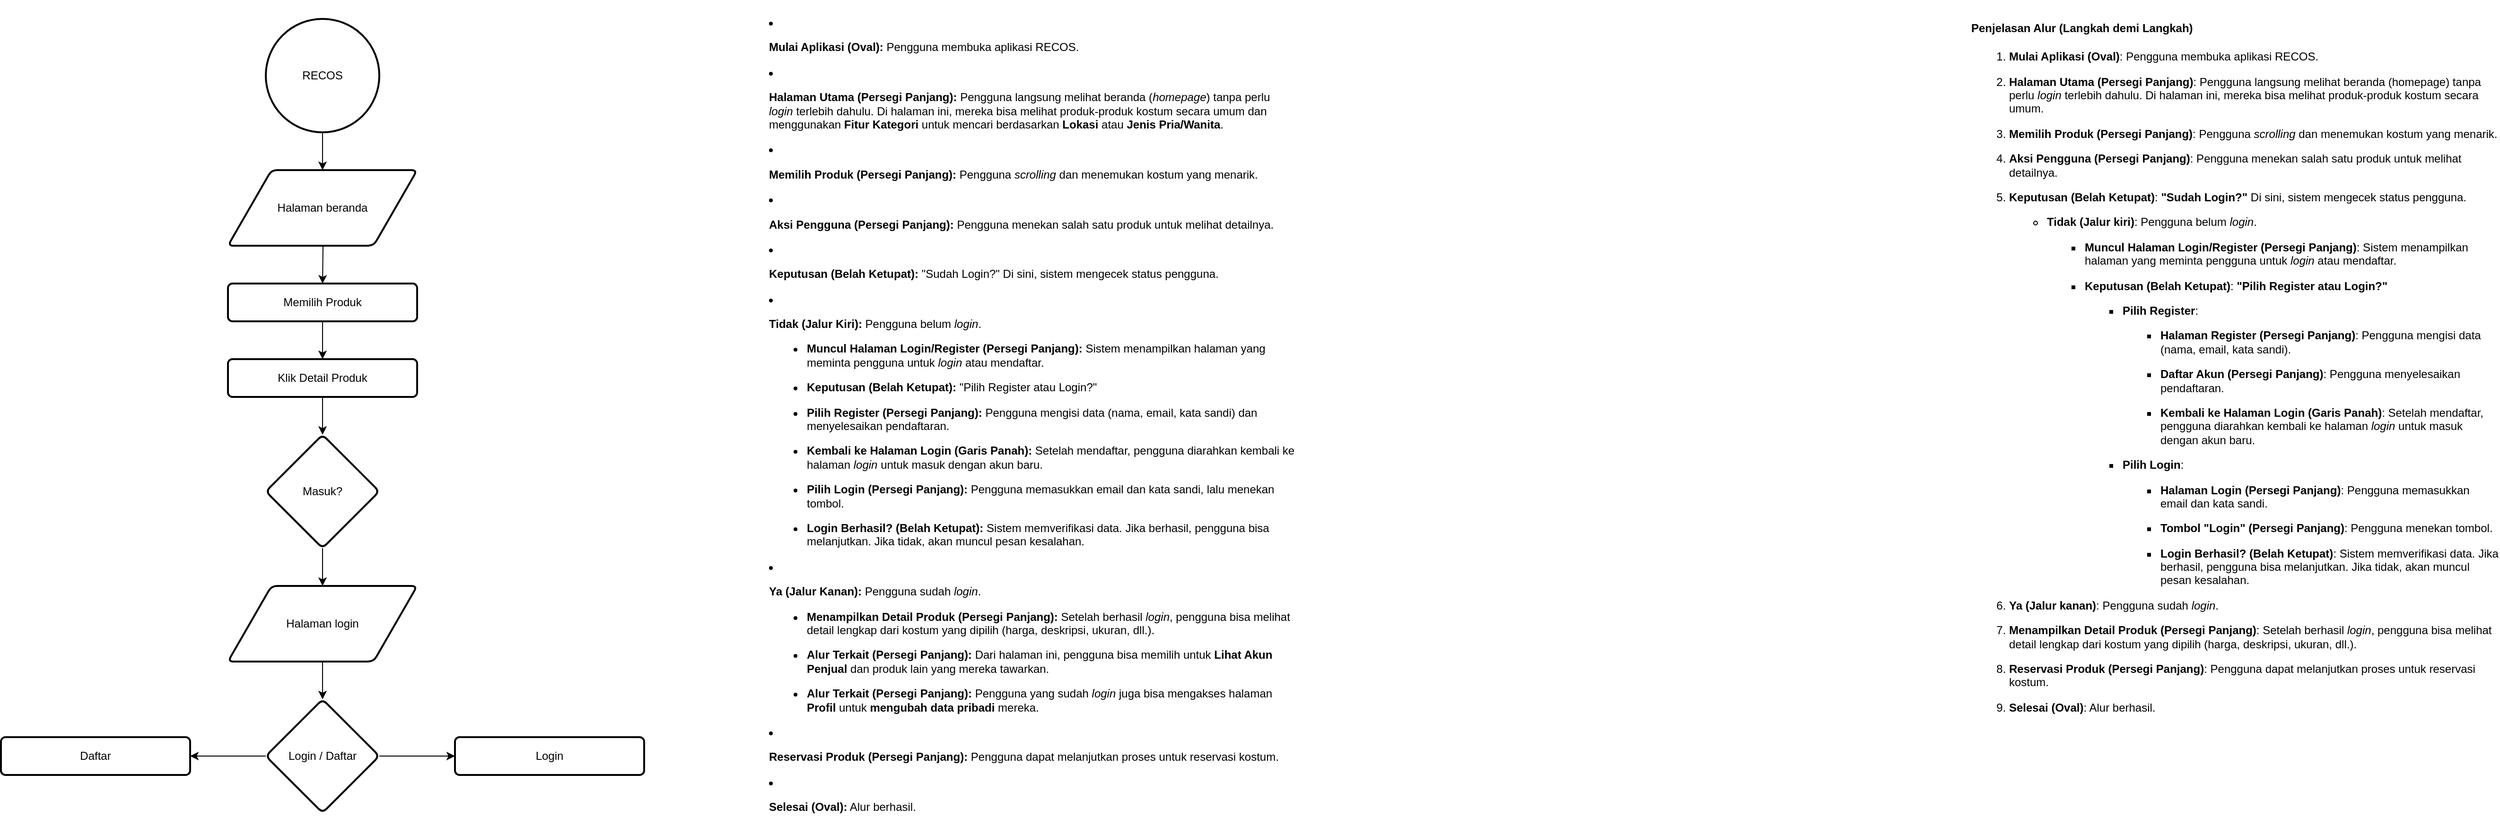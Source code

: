 <mxfile version="28.2.0">
  <diagram id="C5RBs43oDa-KdzZeNtuy" name="Page-1">
    <mxGraphModel dx="2316" dy="1933" grid="1" gridSize="10" guides="1" tooltips="1" connect="1" arrows="1" fold="1" page="1" pageScale="1" pageWidth="827" pageHeight="1169" math="0" shadow="0">
      <root>
        <mxCell id="WIyWlLk6GJQsqaUBKTNV-0" />
        <mxCell id="WIyWlLk6GJQsqaUBKTNV-1" parent="WIyWlLk6GJQsqaUBKTNV-0" />
        <mxCell id="-zmCf4B3LudVhM_SFmna-3" value="" style="edgeStyle=orthogonalEdgeStyle;rounded=0;orthogonalLoop=1;jettySize=auto;html=1;" edge="1" parent="WIyWlLk6GJQsqaUBKTNV-1" source="-zmCf4B3LudVhM_SFmna-1" target="-zmCf4B3LudVhM_SFmna-2">
          <mxGeometry relative="1" as="geometry" />
        </mxCell>
        <mxCell id="-zmCf4B3LudVhM_SFmna-1" value="RECOS" style="strokeWidth=2;html=1;shape=mxgraph.flowchart.start_2;whiteSpace=wrap;" vertex="1" parent="WIyWlLk6GJQsqaUBKTNV-1">
          <mxGeometry x="120" y="-680" width="120" height="120" as="geometry" />
        </mxCell>
        <mxCell id="-zmCf4B3LudVhM_SFmna-5" value="" style="edgeStyle=orthogonalEdgeStyle;rounded=0;orthogonalLoop=1;jettySize=auto;html=1;" edge="1" parent="WIyWlLk6GJQsqaUBKTNV-1" target="-zmCf4B3LudVhM_SFmna-4">
          <mxGeometry relative="1" as="geometry">
            <mxPoint x="180" y="-480" as="sourcePoint" />
          </mxGeometry>
        </mxCell>
        <mxCell id="-zmCf4B3LudVhM_SFmna-2" value="Halaman beranda" style="shape=parallelogram;html=1;strokeWidth=2;perimeter=parallelogramPerimeter;whiteSpace=wrap;rounded=1;arcSize=12;size=0.23;" vertex="1" parent="WIyWlLk6GJQsqaUBKTNV-1">
          <mxGeometry x="80" y="-520" width="200" height="80" as="geometry" />
        </mxCell>
        <mxCell id="-zmCf4B3LudVhM_SFmna-7" value="" style="edgeStyle=orthogonalEdgeStyle;rounded=0;orthogonalLoop=1;jettySize=auto;html=1;" edge="1" parent="WIyWlLk6GJQsqaUBKTNV-1" source="-zmCf4B3LudVhM_SFmna-4" target="-zmCf4B3LudVhM_SFmna-6">
          <mxGeometry relative="1" as="geometry" />
        </mxCell>
        <mxCell id="-zmCf4B3LudVhM_SFmna-4" value="Memilih Produk" style="whiteSpace=wrap;html=1;strokeWidth=2;rounded=1;arcSize=12;" vertex="1" parent="WIyWlLk6GJQsqaUBKTNV-1">
          <mxGeometry x="80" y="-400" width="200" height="40" as="geometry" />
        </mxCell>
        <mxCell id="-zmCf4B3LudVhM_SFmna-50" value="" style="edgeStyle=orthogonalEdgeStyle;rounded=0;orthogonalLoop=1;jettySize=auto;html=1;" edge="1" parent="WIyWlLk6GJQsqaUBKTNV-1" source="-zmCf4B3LudVhM_SFmna-6" target="-zmCf4B3LudVhM_SFmna-49">
          <mxGeometry relative="1" as="geometry" />
        </mxCell>
        <mxCell id="-zmCf4B3LudVhM_SFmna-6" value="Klik Detail Produk" style="whiteSpace=wrap;html=1;strokeWidth=2;rounded=1;arcSize=12;" vertex="1" parent="WIyWlLk6GJQsqaUBKTNV-1">
          <mxGeometry x="80" y="-320" width="200" height="40" as="geometry" />
        </mxCell>
        <mxCell id="-zmCf4B3LudVhM_SFmna-26" value="&lt;h4&gt;Penjelasan Alur (Langkah demi Langkah)&lt;/h4&gt;&lt;p&gt;&lt;/p&gt;&lt;ol start=&quot;1&quot;&gt;&lt;li&gt;&lt;p&gt;&lt;b&gt;Mulai Aplikasi (Oval)&lt;/b&gt;: Pengguna membuka aplikasi RECOS.&lt;/p&gt;&lt;/li&gt;&lt;li&gt;&lt;p&gt;&lt;b&gt;Halaman Utama (Persegi Panjang)&lt;/b&gt;: Pengguna langsung melihat beranda (homepage) tanpa perlu &lt;i&gt;login&lt;/i&gt; terlebih dahulu. Di halaman ini, mereka bisa melihat produk-produk kostum secara umum.&lt;/p&gt;&lt;/li&gt;&lt;li&gt;&lt;p&gt;&lt;b&gt;Memilih Produk (Persegi Panjang)&lt;/b&gt;: Pengguna &lt;i&gt;scrolling&lt;/i&gt; dan menemukan kostum yang menarik.&lt;/p&gt;&lt;/li&gt;&lt;li&gt;&lt;p&gt;&lt;b&gt;Aksi Pengguna (Persegi Panjang)&lt;/b&gt;: Pengguna menekan salah satu produk untuk melihat detailnya.&lt;/p&gt;&lt;/li&gt;&lt;li&gt;&lt;p&gt;&lt;b&gt;Keputusan (Belah Ketupat)&lt;/b&gt;: &lt;b&gt;&quot;Sudah Login?&quot;&lt;/b&gt; Di sini, sistem mengecek status pengguna.&lt;/p&gt;&lt;ul&gt;&lt;li&gt;&lt;p&gt;&lt;b&gt;Tidak (Jalur kiri)&lt;/b&gt;: Pengguna belum &lt;i&gt;login&lt;/i&gt;.&lt;/p&gt;&lt;ul&gt;&lt;li&gt;&lt;p&gt;&lt;b&gt;Muncul Halaman Login/Register (Persegi Panjang)&lt;/b&gt;: Sistem menampilkan halaman yang meminta pengguna untuk &lt;i&gt;login&lt;/i&gt; atau mendaftar.&lt;/p&gt;&lt;/li&gt;&lt;li&gt;&lt;p&gt;&lt;b&gt;Keputusan (Belah Ketupat)&lt;/b&gt;: &lt;b&gt;&quot;Pilih Register atau Login?&quot;&lt;/b&gt;&lt;/p&gt;&lt;ul&gt;&lt;li&gt;&lt;p&gt;&lt;b&gt;Pilih Register&lt;/b&gt;:&lt;/p&gt;&lt;ul&gt;&lt;li&gt;&lt;p&gt;&lt;b&gt;Halaman Register (Persegi Panjang)&lt;/b&gt;: Pengguna mengisi data (nama, email, kata sandi).&lt;/p&gt;&lt;/li&gt;&lt;li&gt;&lt;p&gt;&lt;b&gt;Daftar Akun (Persegi Panjang)&lt;/b&gt;: Pengguna menyelesaikan pendaftaran.&lt;/p&gt;&lt;/li&gt;&lt;li&gt;&lt;p&gt;&lt;b&gt;Kembali ke Halaman Login (Garis Panah)&lt;/b&gt;: Setelah mendaftar, pengguna diarahkan kembali ke halaman &lt;i&gt;login&lt;/i&gt; untuk masuk dengan akun baru.&lt;/p&gt;&lt;/li&gt;&lt;/ul&gt;&lt;/li&gt;&lt;li&gt;&lt;p&gt;&lt;b&gt;Pilih Login&lt;/b&gt;:&lt;/p&gt;&lt;ul&gt;&lt;li&gt;&lt;p&gt;&lt;b&gt;Halaman Login (Persegi Panjang)&lt;/b&gt;: Pengguna memasukkan email dan kata sandi.&lt;/p&gt;&lt;/li&gt;&lt;li&gt;&lt;p&gt;&lt;b&gt;Tombol &quot;Login&quot; (Persegi Panjang)&lt;/b&gt;: Pengguna menekan tombol.&lt;/p&gt;&lt;/li&gt;&lt;li&gt;&lt;p&gt;&lt;b&gt;Login Berhasil? (Belah Ketupat)&lt;/b&gt;: Sistem memverifikasi data. Jika berhasil, pengguna bisa melanjutkan. Jika tidak, akan muncul pesan kesalahan.&lt;/p&gt;&lt;/li&gt;&lt;/ul&gt;&lt;/li&gt;&lt;/ul&gt;&lt;/li&gt;&lt;/ul&gt;&lt;/li&gt;&lt;/ul&gt;&lt;/li&gt;&lt;li&gt;&lt;p&gt;&lt;b&gt;Ya (Jalur kanan)&lt;/b&gt;: Pengguna sudah &lt;i&gt;login&lt;/i&gt;.&lt;/p&gt;&lt;/li&gt;&lt;li&gt;&lt;p&gt;&lt;b&gt;Menampilkan Detail Produk (Persegi Panjang)&lt;/b&gt;: Setelah berhasil &lt;i&gt;login&lt;/i&gt;, pengguna bisa melihat detail lengkap dari kostum yang dipilih (harga, deskripsi, ukuran, dll.).&lt;/p&gt;&lt;/li&gt;&lt;li&gt;&lt;p&gt;&lt;b&gt;Reservasi Produk (Persegi Panjang)&lt;/b&gt;: Pengguna dapat melanjutkan proses untuk reservasi kostum.&lt;/p&gt;&lt;/li&gt;&lt;li&gt;&lt;p&gt;&lt;b&gt;Selesai (Oval)&lt;/b&gt;: Alur berhasil.&lt;/p&gt;&lt;/li&gt;&lt;/ol&gt;" style="text;whiteSpace=wrap;html=1;" vertex="1" parent="WIyWlLk6GJQsqaUBKTNV-1">
          <mxGeometry x="1921" y="-700" width="560" height="840" as="geometry" />
        </mxCell>
        <mxCell id="-zmCf4B3LudVhM_SFmna-48" value="&lt;li&gt;&lt;p&gt;&lt;b&gt;Mulai Aplikasi (Oval):&lt;/b&gt; Pengguna membuka aplikasi RECOS.&lt;/p&gt;&lt;/li&gt;&lt;li&gt;&lt;p&gt;&lt;b&gt;Halaman Utama (Persegi Panjang):&lt;/b&gt; Pengguna langsung melihat beranda (&lt;i&gt;homepage&lt;/i&gt;) tanpa perlu &lt;i&gt;login&lt;/i&gt; terlebih dahulu. Di halaman ini, mereka bisa melihat produk-produk kostum secara umum dan menggunakan &lt;b&gt;Fitur Kategori&lt;/b&gt; untuk mencari berdasarkan &lt;b&gt;Lokasi&lt;/b&gt; atau &lt;b&gt;Jenis Pria/Wanita&lt;/b&gt;.&lt;/p&gt;&lt;/li&gt;&lt;li&gt;&lt;p&gt;&lt;b&gt;Memilih Produk (Persegi Panjang):&lt;/b&gt; Pengguna &lt;i&gt;scrolling&lt;/i&gt; dan menemukan kostum yang menarik.&lt;/p&gt;&lt;/li&gt;&lt;li&gt;&lt;p&gt;&lt;b&gt;Aksi Pengguna (Persegi Panjang):&lt;/b&gt; Pengguna menekan salah satu produk untuk melihat detailnya.&lt;/p&gt;&lt;/li&gt;&lt;li&gt;&lt;p&gt;&lt;b&gt;Keputusan (Belah Ketupat):&lt;/b&gt; &quot;Sudah Login?&quot; Di sini, sistem mengecek status pengguna.&lt;/p&gt;&lt;/li&gt;&lt;li&gt;&lt;p&gt;&lt;b&gt;Tidak (Jalur Kiri):&lt;/b&gt; Pengguna belum &lt;i&gt;login&lt;/i&gt;.&lt;/p&gt;&lt;ul&gt;&lt;li&gt;&lt;p&gt;&lt;b&gt;Muncul Halaman Login/Register (Persegi Panjang):&lt;/b&gt; Sistem menampilkan halaman yang meminta pengguna untuk &lt;i&gt;login&lt;/i&gt; atau mendaftar.&lt;/p&gt;&lt;/li&gt;&lt;li&gt;&lt;p&gt;&lt;b&gt;Keputusan (Belah Ketupat):&lt;/b&gt; &quot;Pilih Register atau Login?&quot;&lt;/p&gt;&lt;/li&gt;&lt;li&gt;&lt;p&gt;&lt;b&gt;Pilih Register (Persegi Panjang):&lt;/b&gt; Pengguna mengisi data (nama, email, kata sandi) dan menyelesaikan pendaftaran.&lt;/p&gt;&lt;/li&gt;&lt;li&gt;&lt;p&gt;&lt;b&gt;Kembali ke Halaman Login (Garis Panah):&lt;/b&gt; Setelah mendaftar, pengguna diarahkan kembali ke halaman &lt;i&gt;login&lt;/i&gt; untuk masuk dengan akun baru.&lt;/p&gt;&lt;/li&gt;&lt;li&gt;&lt;p&gt;&lt;b&gt;Pilih Login (Persegi Panjang):&lt;/b&gt; Pengguna memasukkan email dan kata sandi, lalu menekan tombol.&lt;/p&gt;&lt;/li&gt;&lt;li&gt;&lt;p&gt;&lt;b&gt;Login Berhasil? (Belah Ketupat):&lt;/b&gt; Sistem memverifikasi data. Jika berhasil, pengguna bisa melanjutkan. Jika tidak, akan muncul pesan kesalahan.&lt;/p&gt;&lt;/li&gt;&lt;/ul&gt;&lt;/li&gt;&lt;li&gt;&lt;p&gt;&lt;b&gt;Ya (Jalur Kanan):&lt;/b&gt; Pengguna sudah &lt;i&gt;login&lt;/i&gt;.&lt;/p&gt;&lt;ul&gt;&lt;li&gt;&lt;p&gt;&lt;b&gt;Menampilkan Detail Produk (Persegi Panjang):&lt;/b&gt; Setelah berhasil &lt;i&gt;login&lt;/i&gt;, pengguna bisa melihat detail lengkap dari kostum yang dipilih (harga, deskripsi, ukuran, dll.).&lt;/p&gt;&lt;/li&gt;&lt;li&gt;&lt;p&gt;&lt;b&gt;Alur Terkait (Persegi Panjang):&lt;/b&gt; Dari halaman ini, pengguna bisa memilih untuk &lt;b&gt;Lihat Akun Penjual&lt;/b&gt; dan produk lain yang mereka tawarkan.&lt;/p&gt;&lt;/li&gt;&lt;li&gt;&lt;p&gt;&lt;b&gt;Alur Terkait (Persegi Panjang):&lt;/b&gt; Pengguna yang sudah &lt;i&gt;login&lt;/i&gt; juga bisa mengakses halaman &lt;b&gt;Profil&lt;/b&gt; untuk &lt;b&gt;mengubah data pribadi&lt;/b&gt; mereka.&lt;/p&gt;&lt;/li&gt;&lt;/ul&gt;&lt;/li&gt;&lt;li&gt;&lt;p&gt;&lt;b&gt;Reservasi Produk (Persegi Panjang):&lt;/b&gt; Pengguna dapat melanjutkan proses untuk reservasi kostum.&lt;/p&gt;&lt;/li&gt;&lt;li&gt;&lt;p&gt;&lt;b&gt;Selesai (Oval):&lt;/b&gt; Alur berhasil.&lt;/p&gt;&lt;/li&gt;" style="text;whiteSpace=wrap;html=1;" vertex="1" parent="WIyWlLk6GJQsqaUBKTNV-1">
          <mxGeometry x="650" y="-690" width="560" height="700" as="geometry" />
        </mxCell>
        <mxCell id="-zmCf4B3LudVhM_SFmna-59" value="" style="edgeStyle=orthogonalEdgeStyle;rounded=0;orthogonalLoop=1;jettySize=auto;html=1;" edge="1" parent="WIyWlLk6GJQsqaUBKTNV-1" source="-zmCf4B3LudVhM_SFmna-49" target="-zmCf4B3LudVhM_SFmna-58">
          <mxGeometry relative="1" as="geometry" />
        </mxCell>
        <mxCell id="-zmCf4B3LudVhM_SFmna-49" value="Masuk?" style="rhombus;whiteSpace=wrap;html=1;strokeWidth=2;rounded=1;arcSize=12;" vertex="1" parent="WIyWlLk6GJQsqaUBKTNV-1">
          <mxGeometry x="120" y="-240" width="120" height="120" as="geometry" />
        </mxCell>
        <mxCell id="-zmCf4B3LudVhM_SFmna-61" value="" style="edgeStyle=orthogonalEdgeStyle;rounded=0;orthogonalLoop=1;jettySize=auto;html=1;" edge="1" parent="WIyWlLk6GJQsqaUBKTNV-1" source="-zmCf4B3LudVhM_SFmna-58" target="-zmCf4B3LudVhM_SFmna-60">
          <mxGeometry relative="1" as="geometry" />
        </mxCell>
        <mxCell id="-zmCf4B3LudVhM_SFmna-58" value="Halaman login" style="shape=parallelogram;html=1;strokeWidth=2;perimeter=parallelogramPerimeter;whiteSpace=wrap;rounded=1;arcSize=12;size=0.23;" vertex="1" parent="WIyWlLk6GJQsqaUBKTNV-1">
          <mxGeometry x="80" y="-80" width="200" height="80" as="geometry" />
        </mxCell>
        <mxCell id="-zmCf4B3LudVhM_SFmna-63" value="" style="edgeStyle=orthogonalEdgeStyle;rounded=0;orthogonalLoop=1;jettySize=auto;html=1;" edge="1" parent="WIyWlLk6GJQsqaUBKTNV-1" source="-zmCf4B3LudVhM_SFmna-60" target="-zmCf4B3LudVhM_SFmna-62">
          <mxGeometry relative="1" as="geometry" />
        </mxCell>
        <mxCell id="-zmCf4B3LudVhM_SFmna-68" value="" style="edgeStyle=orthogonalEdgeStyle;rounded=0;orthogonalLoop=1;jettySize=auto;html=1;" edge="1" parent="WIyWlLk6GJQsqaUBKTNV-1" source="-zmCf4B3LudVhM_SFmna-60" target="-zmCf4B3LudVhM_SFmna-67">
          <mxGeometry relative="1" as="geometry" />
        </mxCell>
        <mxCell id="-zmCf4B3LudVhM_SFmna-60" value="Login / Daftar" style="rhombus;whiteSpace=wrap;html=1;strokeWidth=2;rounded=1;arcSize=12;" vertex="1" parent="WIyWlLk6GJQsqaUBKTNV-1">
          <mxGeometry x="120" y="40" width="120" height="120" as="geometry" />
        </mxCell>
        <mxCell id="-zmCf4B3LudVhM_SFmna-62" value="Daftar" style="whiteSpace=wrap;html=1;strokeWidth=2;rounded=1;arcSize=12;" vertex="1" parent="WIyWlLk6GJQsqaUBKTNV-1">
          <mxGeometry x="-160" y="80" width="200" height="40" as="geometry" />
        </mxCell>
        <mxCell id="-zmCf4B3LudVhM_SFmna-67" value="Login" style="whiteSpace=wrap;html=1;strokeWidth=2;rounded=1;arcSize=12;" vertex="1" parent="WIyWlLk6GJQsqaUBKTNV-1">
          <mxGeometry x="320" y="80" width="200" height="40" as="geometry" />
        </mxCell>
      </root>
    </mxGraphModel>
  </diagram>
</mxfile>
